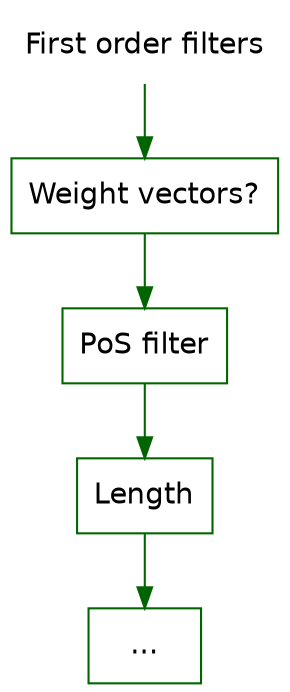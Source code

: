 digraph {
  
  graph [layout = dot]
  
  node [
    shape = rectangle,
    color = darkgreen,
    fontname = Helvetica
    ]
    
  d [
    label = "First order filters",
    shape = plaintext
    ]
  e [label = "Weight vectors?"]
  f [label = "PoS filter"]
  g [label = "Length"]
  h [label = "..."]
  
  edge [
    color = darkgreen,
    fontname = Helvetica
    ]
  d -> e
  e -> f
  f -> g
  g -> h
  
}